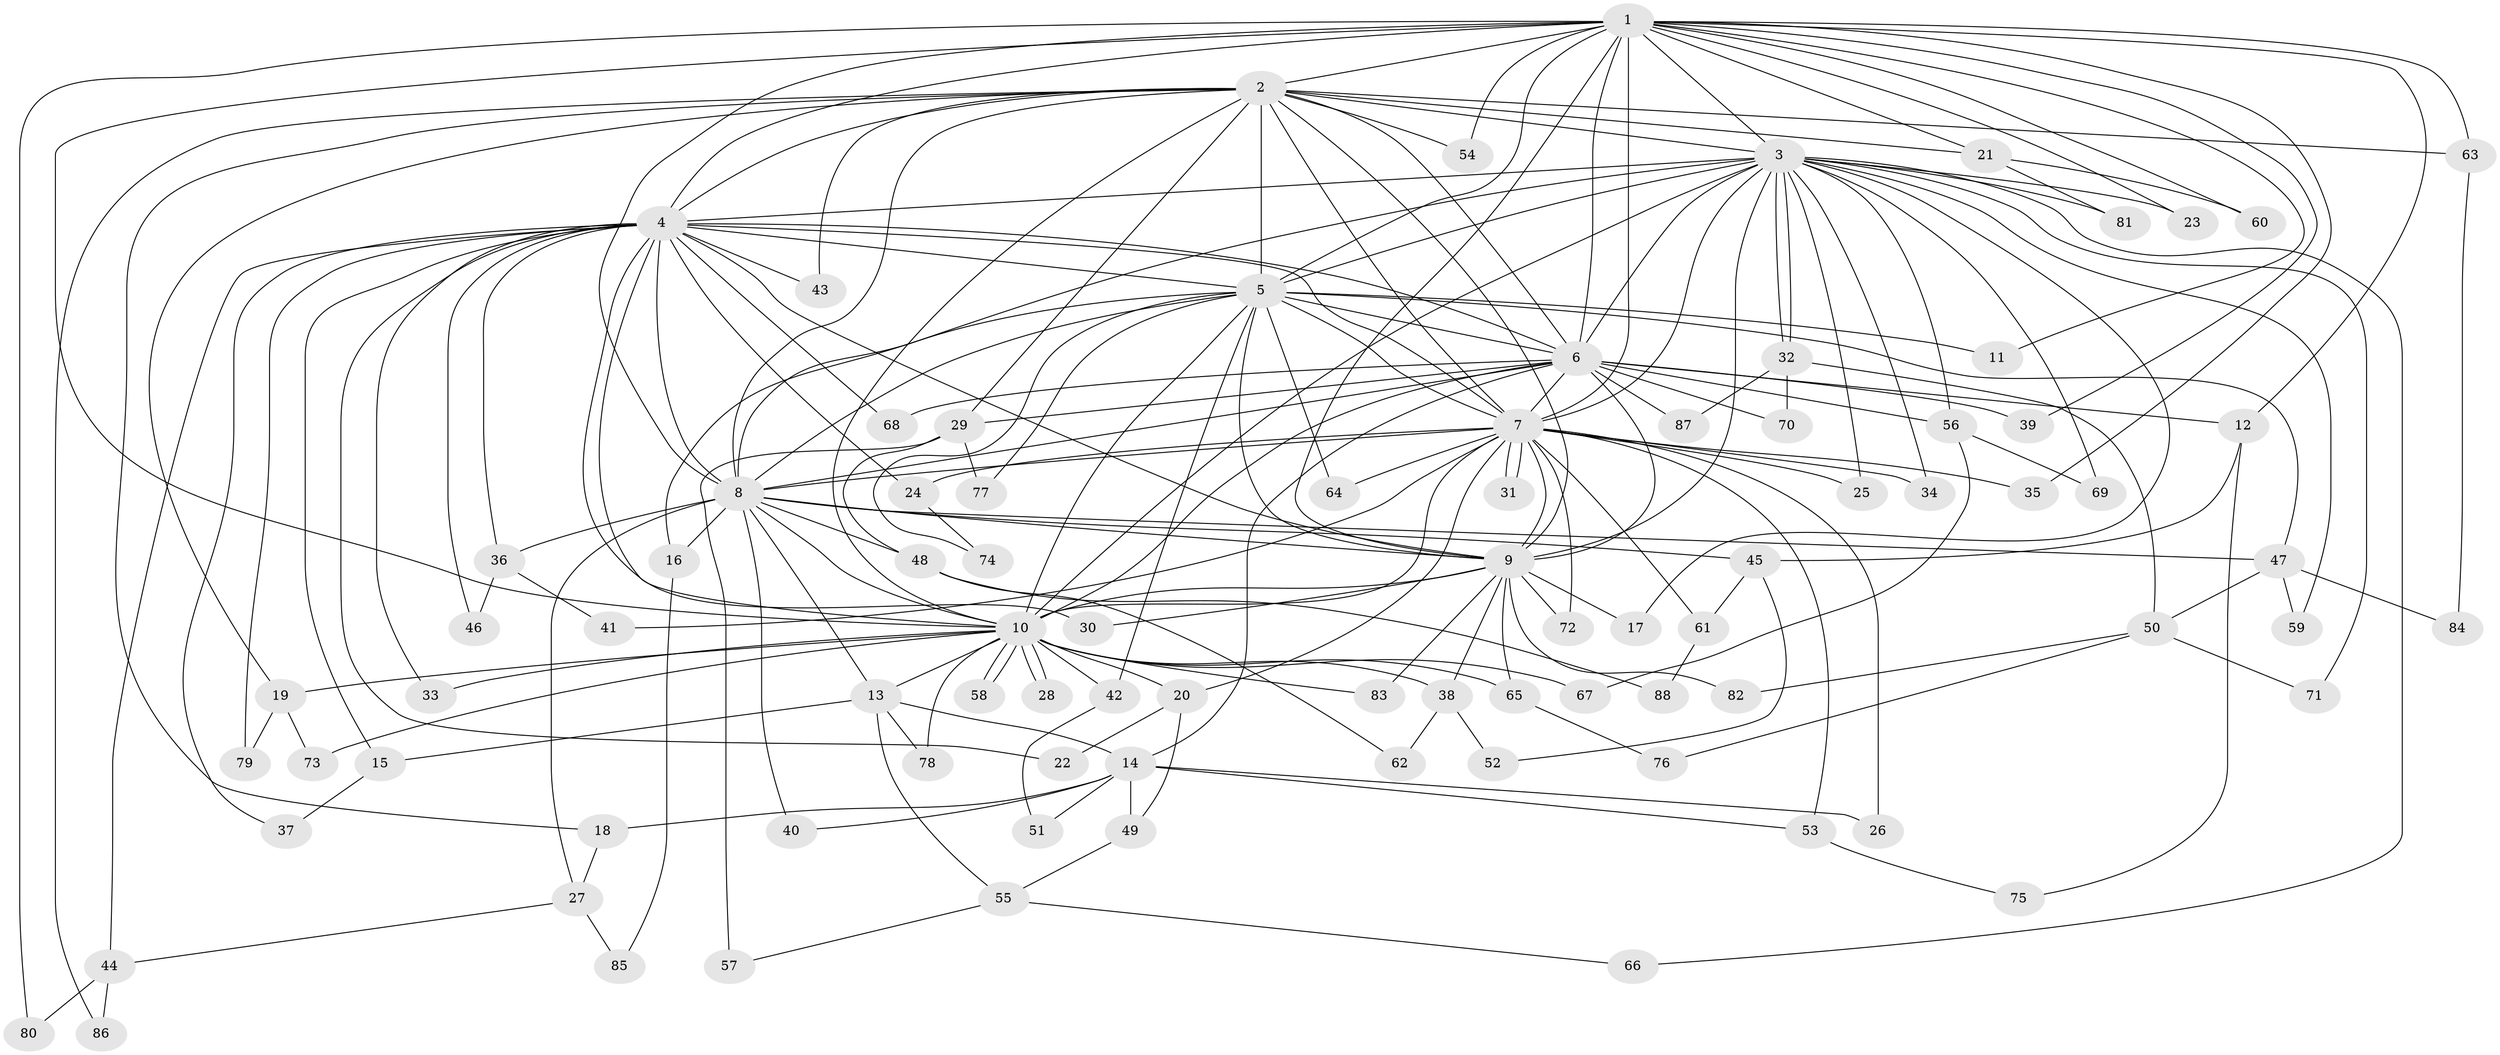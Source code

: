 // Generated by graph-tools (version 1.1) at 2025/11/02/27/25 16:11:07]
// undirected, 88 vertices, 201 edges
graph export_dot {
graph [start="1"]
  node [color=gray90,style=filled];
  1;
  2;
  3;
  4;
  5;
  6;
  7;
  8;
  9;
  10;
  11;
  12;
  13;
  14;
  15;
  16;
  17;
  18;
  19;
  20;
  21;
  22;
  23;
  24;
  25;
  26;
  27;
  28;
  29;
  30;
  31;
  32;
  33;
  34;
  35;
  36;
  37;
  38;
  39;
  40;
  41;
  42;
  43;
  44;
  45;
  46;
  47;
  48;
  49;
  50;
  51;
  52;
  53;
  54;
  55;
  56;
  57;
  58;
  59;
  60;
  61;
  62;
  63;
  64;
  65;
  66;
  67;
  68;
  69;
  70;
  71;
  72;
  73;
  74;
  75;
  76;
  77;
  78;
  79;
  80;
  81;
  82;
  83;
  84;
  85;
  86;
  87;
  88;
  1 -- 2;
  1 -- 3;
  1 -- 4;
  1 -- 5;
  1 -- 6;
  1 -- 7;
  1 -- 8;
  1 -- 9;
  1 -- 10;
  1 -- 11;
  1 -- 12;
  1 -- 21;
  1 -- 23;
  1 -- 35;
  1 -- 39;
  1 -- 54;
  1 -- 60;
  1 -- 63;
  1 -- 80;
  2 -- 3;
  2 -- 4;
  2 -- 5;
  2 -- 6;
  2 -- 7;
  2 -- 8;
  2 -- 9;
  2 -- 10;
  2 -- 18;
  2 -- 19;
  2 -- 21;
  2 -- 29;
  2 -- 43;
  2 -- 54;
  2 -- 63;
  2 -- 86;
  3 -- 4;
  3 -- 5;
  3 -- 6;
  3 -- 7;
  3 -- 8;
  3 -- 9;
  3 -- 10;
  3 -- 17;
  3 -- 23;
  3 -- 25;
  3 -- 32;
  3 -- 32;
  3 -- 34;
  3 -- 56;
  3 -- 59;
  3 -- 66;
  3 -- 69;
  3 -- 71;
  3 -- 81;
  4 -- 5;
  4 -- 6;
  4 -- 7;
  4 -- 8;
  4 -- 9;
  4 -- 10;
  4 -- 15;
  4 -- 22;
  4 -- 24;
  4 -- 30;
  4 -- 33;
  4 -- 36;
  4 -- 37;
  4 -- 43;
  4 -- 44;
  4 -- 46;
  4 -- 68;
  4 -- 79;
  5 -- 6;
  5 -- 7;
  5 -- 8;
  5 -- 9;
  5 -- 10;
  5 -- 11;
  5 -- 16;
  5 -- 42;
  5 -- 47;
  5 -- 64;
  5 -- 74;
  5 -- 77;
  6 -- 7;
  6 -- 8;
  6 -- 9;
  6 -- 10;
  6 -- 12;
  6 -- 14;
  6 -- 29;
  6 -- 39;
  6 -- 56;
  6 -- 68;
  6 -- 70;
  6 -- 87;
  7 -- 8;
  7 -- 9;
  7 -- 10;
  7 -- 20;
  7 -- 24;
  7 -- 25;
  7 -- 26;
  7 -- 31;
  7 -- 31;
  7 -- 34;
  7 -- 35;
  7 -- 41;
  7 -- 53;
  7 -- 61;
  7 -- 64;
  7 -- 72;
  8 -- 9;
  8 -- 10;
  8 -- 13;
  8 -- 16;
  8 -- 27;
  8 -- 36;
  8 -- 40;
  8 -- 45;
  8 -- 47;
  8 -- 48;
  9 -- 10;
  9 -- 17;
  9 -- 30;
  9 -- 38;
  9 -- 65;
  9 -- 72;
  9 -- 82;
  9 -- 83;
  10 -- 13;
  10 -- 19;
  10 -- 20;
  10 -- 28;
  10 -- 28;
  10 -- 33;
  10 -- 38;
  10 -- 42;
  10 -- 58;
  10 -- 58;
  10 -- 65;
  10 -- 67;
  10 -- 73;
  10 -- 78;
  10 -- 83;
  12 -- 45;
  12 -- 75;
  13 -- 14;
  13 -- 15;
  13 -- 55;
  13 -- 78;
  14 -- 18;
  14 -- 26;
  14 -- 40;
  14 -- 49;
  14 -- 51;
  14 -- 53;
  15 -- 37;
  16 -- 85;
  18 -- 27;
  19 -- 73;
  19 -- 79;
  20 -- 22;
  20 -- 49;
  21 -- 60;
  21 -- 81;
  24 -- 74;
  27 -- 44;
  27 -- 85;
  29 -- 48;
  29 -- 57;
  29 -- 77;
  32 -- 50;
  32 -- 70;
  32 -- 87;
  36 -- 41;
  36 -- 46;
  38 -- 52;
  38 -- 62;
  42 -- 51;
  44 -- 80;
  44 -- 86;
  45 -- 52;
  45 -- 61;
  47 -- 50;
  47 -- 59;
  47 -- 84;
  48 -- 62;
  48 -- 88;
  49 -- 55;
  50 -- 71;
  50 -- 76;
  50 -- 82;
  53 -- 75;
  55 -- 57;
  55 -- 66;
  56 -- 67;
  56 -- 69;
  61 -- 88;
  63 -- 84;
  65 -- 76;
}
